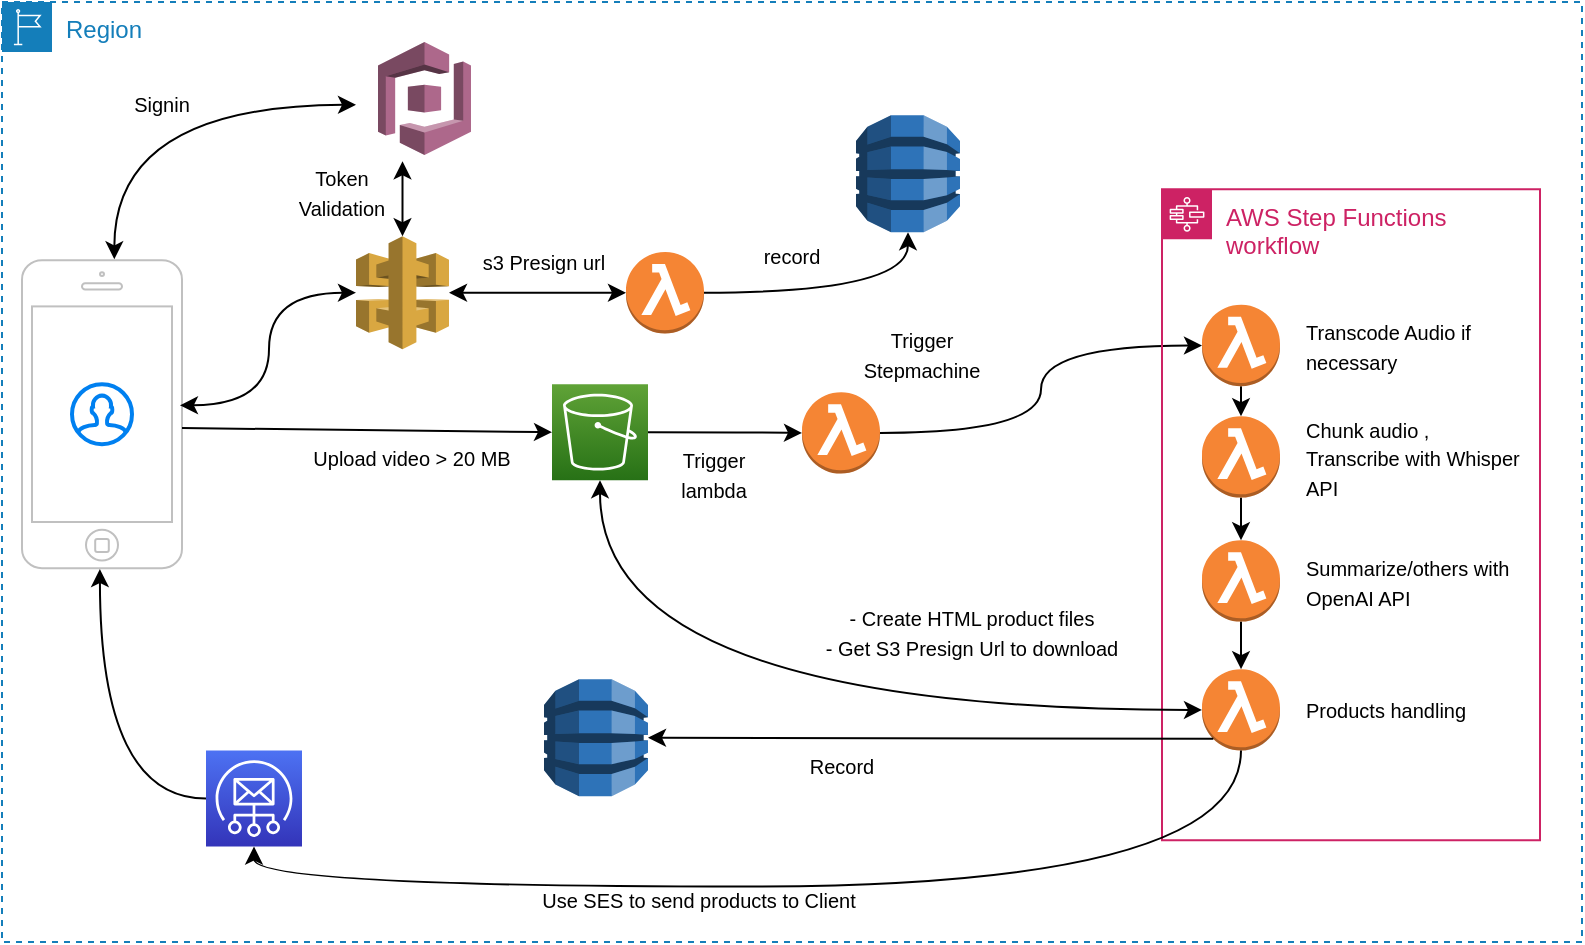 <mxfile version="21.6.8" type="device">
  <diagram name="Page-1" id="C9dpri4JRgC6EOPoBy6x">
    <mxGraphModel dx="1136" dy="625" grid="1" gridSize="10" guides="1" tooltips="1" connect="1" arrows="1" fold="1" page="1" pageScale="1" pageWidth="850" pageHeight="1100" math="0" shadow="0">
      <root>
        <mxCell id="0" />
        <mxCell id="1" parent="0" />
        <mxCell id="30FCmtbAkWL086FPSBVc-1" value="Region" style="points=[[0,0],[0.25,0],[0.5,0],[0.75,0],[1,0],[1,0.25],[1,0.5],[1,0.75],[1,1],[0.75,1],[0.5,1],[0.25,1],[0,1],[0,0.75],[0,0.5],[0,0.25]];outlineConnect=0;gradientColor=none;html=1;whiteSpace=wrap;fontSize=12;fontStyle=0;container=1;pointerEvents=0;collapsible=0;recursiveResize=0;shape=mxgraph.aws4.group;grIcon=mxgraph.aws4.group_region;strokeColor=#147EBA;fillColor=none;verticalAlign=top;align=left;spacingLeft=30;fontColor=#147EBA;dashed=1;" vertex="1" parent="1">
          <mxGeometry x="40" y="90" width="790" height="470" as="geometry" />
        </mxCell>
        <mxCell id="30FCmtbAkWL086FPSBVc-53" style="edgeStyle=orthogonalEdgeStyle;curved=1;rounded=0;orthogonalLoop=1;jettySize=auto;html=1;" edge="1" parent="30FCmtbAkWL086FPSBVc-1" source="30FCmtbAkWL086FPSBVc-2" target="30FCmtbAkWL086FPSBVc-52">
          <mxGeometry relative="1" as="geometry" />
        </mxCell>
        <mxCell id="30FCmtbAkWL086FPSBVc-2" value="" style="outlineConnect=0;dashed=0;verticalLabelPosition=bottom;verticalAlign=top;align=center;html=1;shape=mxgraph.aws3.lambda_function;fillColor=#F58534;gradientColor=none;" vertex="1" parent="30FCmtbAkWL086FPSBVc-1">
          <mxGeometry x="312" y="125.02" width="39" height="40.7" as="geometry" />
        </mxCell>
        <mxCell id="30FCmtbAkWL086FPSBVc-4" value="" style="html=1;verticalLabelPosition=bottom;labelBackgroundColor=#ffffff;verticalAlign=top;shadow=0;dashed=0;strokeWidth=1;shape=mxgraph.ios7.misc.iphone;strokeColor=#c0c0c0;" vertex="1" parent="30FCmtbAkWL086FPSBVc-1">
          <mxGeometry x="10" y="129.1" width="80" height="154" as="geometry" />
        </mxCell>
        <mxCell id="30FCmtbAkWL086FPSBVc-5" value="" style="html=1;verticalLabelPosition=bottom;align=center;labelBackgroundColor=#ffffff;verticalAlign=top;strokeWidth=2;strokeColor=#0080F0;shadow=0;dashed=0;shape=mxgraph.ios7.icons.user;" vertex="1" parent="30FCmtbAkWL086FPSBVc-1">
          <mxGeometry x="35" y="191.1" width="30" height="30" as="geometry" />
        </mxCell>
        <mxCell id="30FCmtbAkWL086FPSBVc-6" value="" style="outlineConnect=0;dashed=0;verticalLabelPosition=bottom;verticalAlign=top;align=center;html=1;shape=mxgraph.aws3.cognito;fillColor=#AD688B;gradientColor=none;" vertex="1" parent="30FCmtbAkWL086FPSBVc-1">
          <mxGeometry x="188" y="20.0" width="46.5" height="56.53" as="geometry" />
        </mxCell>
        <mxCell id="30FCmtbAkWL086FPSBVc-7" value="" style="outlineConnect=0;dashed=0;verticalLabelPosition=bottom;verticalAlign=top;align=center;html=1;shape=mxgraph.aws3.api_gateway;fillColor=#D9A741;gradientColor=none;" vertex="1" parent="30FCmtbAkWL086FPSBVc-1">
          <mxGeometry x="177" y="117.1" width="46.5" height="56.53" as="geometry" />
        </mxCell>
        <mxCell id="30FCmtbAkWL086FPSBVc-23" value="" style="endArrow=classic;startArrow=classic;html=1;rounded=0;exitX=0;exitY=0.5;exitDx=0;exitDy=0;exitPerimeter=0;entryX=0.577;entryY=-0.003;entryDx=0;entryDy=0;entryPerimeter=0;edgeStyle=orthogonalEdgeStyle;curved=1;" edge="1" parent="30FCmtbAkWL086FPSBVc-1" target="30FCmtbAkWL086FPSBVc-4">
          <mxGeometry width="50" height="50" relative="1" as="geometry">
            <mxPoint x="177" y="51.365" as="sourcePoint" />
            <mxPoint x="137.852" y="119.63" as="targetPoint" />
          </mxGeometry>
        </mxCell>
        <mxCell id="30FCmtbAkWL086FPSBVc-95" style="edgeStyle=orthogonalEdgeStyle;curved=1;rounded=0;orthogonalLoop=1;jettySize=auto;html=1;" edge="1" parent="30FCmtbAkWL086FPSBVc-1" source="30FCmtbAkWL086FPSBVc-33" target="30FCmtbAkWL086FPSBVc-45">
          <mxGeometry relative="1" as="geometry" />
        </mxCell>
        <mxCell id="30FCmtbAkWL086FPSBVc-33" value="" style="sketch=0;points=[[0,0,0],[0.25,0,0],[0.5,0,0],[0.75,0,0],[1,0,0],[0,1,0],[0.25,1,0],[0.5,1,0],[0.75,1,0],[1,1,0],[0,0.25,0],[0,0.5,0],[0,0.75,0],[1,0.25,0],[1,0.5,0],[1,0.75,0]];outlineConnect=0;fontColor=#232F3E;gradientColor=#60A337;gradientDirection=north;fillColor=#277116;strokeColor=#ffffff;dashed=0;verticalLabelPosition=bottom;verticalAlign=top;align=center;html=1;fontSize=12;fontStyle=0;aspect=fixed;shape=mxgraph.aws4.resourceIcon;resIcon=mxgraph.aws4.s3;" vertex="1" parent="30FCmtbAkWL086FPSBVc-1">
          <mxGeometry x="275" y="191.1" width="48" height="48" as="geometry" />
        </mxCell>
        <mxCell id="30FCmtbAkWL086FPSBVc-41" value="" style="endArrow=classic;startArrow=classic;html=1;rounded=0;curved=1;entryX=0;entryY=0.5;entryDx=0;entryDy=0;entryPerimeter=0;" edge="1" parent="30FCmtbAkWL086FPSBVc-1" source="30FCmtbAkWL086FPSBVc-7" target="30FCmtbAkWL086FPSBVc-2">
          <mxGeometry width="50" height="50" relative="1" as="geometry">
            <mxPoint x="267" y="213.1" as="sourcePoint" />
            <mxPoint x="317" y="163.1" as="targetPoint" />
          </mxGeometry>
        </mxCell>
        <mxCell id="30FCmtbAkWL086FPSBVc-42" value="" style="endArrow=classic;startArrow=classic;html=1;rounded=0;entryX=0.987;entryY=0.471;entryDx=0;entryDy=0;entryPerimeter=0;edgeStyle=orthogonalEdgeStyle;curved=1;" edge="1" parent="30FCmtbAkWL086FPSBVc-1" source="30FCmtbAkWL086FPSBVc-7" target="30FCmtbAkWL086FPSBVc-4">
          <mxGeometry width="50" height="50" relative="1" as="geometry">
            <mxPoint x="210" y="78.1" as="sourcePoint" />
            <mxPoint x="66" y="139.1" as="targetPoint" />
          </mxGeometry>
        </mxCell>
        <mxCell id="30FCmtbAkWL086FPSBVc-43" value="" style="endArrow=classic;html=1;rounded=0;curved=1;entryX=0;entryY=0.5;entryDx=0;entryDy=0;entryPerimeter=0;exitX=1;exitY=0.545;exitDx=0;exitDy=0;exitPerimeter=0;" edge="1" parent="30FCmtbAkWL086FPSBVc-1" source="30FCmtbAkWL086FPSBVc-4" target="30FCmtbAkWL086FPSBVc-33">
          <mxGeometry width="50" height="50" relative="1" as="geometry">
            <mxPoint x="300" y="213.1" as="sourcePoint" />
            <mxPoint x="350" y="163.1" as="targetPoint" />
          </mxGeometry>
        </mxCell>
        <mxCell id="30FCmtbAkWL086FPSBVc-44" value="" style="endArrow=classic;startArrow=classic;html=1;rounded=0;curved=1;entryX=0.5;entryY=0;entryDx=0;entryDy=0;entryPerimeter=0;" edge="1" parent="30FCmtbAkWL086FPSBVc-1" target="30FCmtbAkWL086FPSBVc-7">
          <mxGeometry width="50" height="50" relative="1" as="geometry">
            <mxPoint x="200.25" y="79.63" as="sourcePoint" />
            <mxPoint x="317" y="163.1" as="targetPoint" />
          </mxGeometry>
        </mxCell>
        <mxCell id="30FCmtbAkWL086FPSBVc-101" style="edgeStyle=orthogonalEdgeStyle;curved=1;rounded=0;orthogonalLoop=1;jettySize=auto;html=1;entryX=0;entryY=0.5;entryDx=0;entryDy=0;entryPerimeter=0;" edge="1" parent="30FCmtbAkWL086FPSBVc-1" source="30FCmtbAkWL086FPSBVc-45" target="30FCmtbAkWL086FPSBVc-98">
          <mxGeometry relative="1" as="geometry" />
        </mxCell>
        <mxCell id="30FCmtbAkWL086FPSBVc-45" value="" style="outlineConnect=0;dashed=0;verticalLabelPosition=bottom;verticalAlign=top;align=center;html=1;shape=mxgraph.aws3.lambda_function;fillColor=#F58534;gradientColor=none;" vertex="1" parent="30FCmtbAkWL086FPSBVc-1">
          <mxGeometry x="400" y="195.1" width="39" height="40.7" as="geometry" />
        </mxCell>
        <mxCell id="30FCmtbAkWL086FPSBVc-47" value="AWS Step Functions workflow" style="points=[[0,0],[0.25,0],[0.5,0],[0.75,0],[1,0],[1,0.25],[1,0.5],[1,0.75],[1,1],[0.75,1],[0.5,1],[0.25,1],[0,1],[0,0.75],[0,0.5],[0,0.25]];outlineConnect=0;gradientColor=none;html=1;whiteSpace=wrap;fontSize=12;fontStyle=0;container=1;pointerEvents=0;collapsible=0;recursiveResize=0;shape=mxgraph.aws4.group;grIcon=mxgraph.aws4.group_aws_step_functions_workflow;strokeColor=#CD2264;fillColor=none;verticalAlign=top;align=left;spacingLeft=30;fontColor=#CD2264;dashed=0;" vertex="1" parent="30FCmtbAkWL086FPSBVc-1">
          <mxGeometry x="580" y="93.63" width="189" height="325.47" as="geometry" />
        </mxCell>
        <mxCell id="30FCmtbAkWL086FPSBVc-122" style="edgeStyle=none;rounded=0;orthogonalLoop=1;jettySize=auto;html=1;" edge="1" parent="30FCmtbAkWL086FPSBVc-47" source="30FCmtbAkWL086FPSBVc-98" target="30FCmtbAkWL086FPSBVc-99">
          <mxGeometry relative="1" as="geometry" />
        </mxCell>
        <mxCell id="30FCmtbAkWL086FPSBVc-98" value="" style="outlineConnect=0;dashed=0;verticalLabelPosition=bottom;verticalAlign=top;align=center;html=1;shape=mxgraph.aws3.lambda_function;fillColor=#F58534;gradientColor=none;" vertex="1" parent="30FCmtbAkWL086FPSBVc-47">
          <mxGeometry x="20" y="57.77" width="39" height="40.7" as="geometry" />
        </mxCell>
        <mxCell id="30FCmtbAkWL086FPSBVc-123" style="edgeStyle=none;rounded=0;orthogonalLoop=1;jettySize=auto;html=1;" edge="1" parent="30FCmtbAkWL086FPSBVc-47" source="30FCmtbAkWL086FPSBVc-99" target="30FCmtbAkWL086FPSBVc-100">
          <mxGeometry relative="1" as="geometry" />
        </mxCell>
        <mxCell id="30FCmtbAkWL086FPSBVc-99" value="" style="outlineConnect=0;dashed=0;verticalLabelPosition=bottom;verticalAlign=top;align=center;html=1;shape=mxgraph.aws3.lambda_function;fillColor=#F58534;gradientColor=none;" vertex="1" parent="30FCmtbAkWL086FPSBVc-47">
          <mxGeometry x="20" y="113.47" width="39" height="40.7" as="geometry" />
        </mxCell>
        <mxCell id="30FCmtbAkWL086FPSBVc-124" style="edgeStyle=none;rounded=0;orthogonalLoop=1;jettySize=auto;html=1;" edge="1" parent="30FCmtbAkWL086FPSBVc-47" source="30FCmtbAkWL086FPSBVc-100" target="30FCmtbAkWL086FPSBVc-105">
          <mxGeometry relative="1" as="geometry" />
        </mxCell>
        <mxCell id="30FCmtbAkWL086FPSBVc-100" value="" style="outlineConnect=0;dashed=0;verticalLabelPosition=bottom;verticalAlign=top;align=center;html=1;shape=mxgraph.aws3.lambda_function;fillColor=#F58534;gradientColor=none;" vertex="1" parent="30FCmtbAkWL086FPSBVc-47">
          <mxGeometry x="20" y="175.47" width="39" height="40.7" as="geometry" />
        </mxCell>
        <mxCell id="30FCmtbAkWL086FPSBVc-102" value="&lt;span style=&quot;font-size: 10px;&quot;&gt;Transcode Audio if necessary&lt;/span&gt;" style="text;html=1;strokeColor=none;fillColor=none;align=left;verticalAlign=middle;whiteSpace=wrap;rounded=0;" vertex="1" parent="30FCmtbAkWL086FPSBVc-47">
          <mxGeometry x="70" y="63.12" width="110" height="30" as="geometry" />
        </mxCell>
        <mxCell id="30FCmtbAkWL086FPSBVc-103" value="&lt;span style=&quot;font-size: 10px;&quot;&gt;Chunk audio , Transcribe with Whisper API&lt;/span&gt;" style="text;html=1;strokeColor=none;fillColor=none;align=left;verticalAlign=middle;whiteSpace=wrap;rounded=0;" vertex="1" parent="30FCmtbAkWL086FPSBVc-47">
          <mxGeometry x="70" y="113.47" width="110" height="41.18" as="geometry" />
        </mxCell>
        <mxCell id="30FCmtbAkWL086FPSBVc-104" value="&lt;span style=&quot;font-size: 10px;&quot;&gt;Summarize/others with OpenAI API&lt;br&gt;&lt;/span&gt;" style="text;html=1;strokeColor=none;fillColor=none;align=left;verticalAlign=middle;whiteSpace=wrap;rounded=0;" vertex="1" parent="30FCmtbAkWL086FPSBVc-47">
          <mxGeometry x="70" y="175.47" width="110" height="41.18" as="geometry" />
        </mxCell>
        <mxCell id="30FCmtbAkWL086FPSBVc-105" value="" style="outlineConnect=0;dashed=0;verticalLabelPosition=bottom;verticalAlign=top;align=center;html=1;shape=mxgraph.aws3.lambda_function;fillColor=#F58534;gradientColor=none;" vertex="1" parent="30FCmtbAkWL086FPSBVc-47">
          <mxGeometry x="20" y="239.95" width="39" height="40.7" as="geometry" />
        </mxCell>
        <mxCell id="30FCmtbAkWL086FPSBVc-121" value="&lt;span style=&quot;font-size: 10px;&quot;&gt;Products handling&lt;br&gt;&lt;/span&gt;" style="text;html=1;strokeColor=none;fillColor=none;align=left;verticalAlign=middle;whiteSpace=wrap;rounded=0;" vertex="1" parent="30FCmtbAkWL086FPSBVc-47">
          <mxGeometry x="70" y="239.47" width="110" height="41.18" as="geometry" />
        </mxCell>
        <mxCell id="30FCmtbAkWL086FPSBVc-48" value="&lt;font style=&quot;font-size: 10px;&quot;&gt;Signin&lt;/font&gt;" style="text;html=1;strokeColor=none;fillColor=none;align=center;verticalAlign=middle;whiteSpace=wrap;rounded=0;" vertex="1" parent="30FCmtbAkWL086FPSBVc-1">
          <mxGeometry x="50" y="36.37" width="60" height="30" as="geometry" />
        </mxCell>
        <mxCell id="30FCmtbAkWL086FPSBVc-49" value="&lt;font style=&quot;font-size: 10px;&quot;&gt;Token Validation&lt;/font&gt;" style="text;html=1;strokeColor=none;fillColor=none;align=center;verticalAlign=middle;whiteSpace=wrap;rounded=0;" vertex="1" parent="30FCmtbAkWL086FPSBVc-1">
          <mxGeometry x="140" y="80.37" width="60" height="30" as="geometry" />
        </mxCell>
        <mxCell id="30FCmtbAkWL086FPSBVc-50" value="&lt;font style=&quot;font-size: 10px;&quot;&gt;s3 Presign url&lt;/font&gt;" style="text;html=1;strokeColor=none;fillColor=none;align=center;verticalAlign=middle;whiteSpace=wrap;rounded=0;" vertex="1" parent="30FCmtbAkWL086FPSBVc-1">
          <mxGeometry x="236" y="115.1" width="70" height="30" as="geometry" />
        </mxCell>
        <mxCell id="30FCmtbAkWL086FPSBVc-52" value="" style="outlineConnect=0;dashed=0;verticalLabelPosition=bottom;verticalAlign=top;align=center;html=1;shape=mxgraph.aws3.dynamo_db;fillColor=#2E73B8;gradientColor=none;" vertex="1" parent="30FCmtbAkWL086FPSBVc-1">
          <mxGeometry x="427" y="56.6" width="52" height="58.5" as="geometry" />
        </mxCell>
        <mxCell id="30FCmtbAkWL086FPSBVc-73" value="&lt;font style=&quot;font-size: 10px;&quot;&gt;record&lt;/font&gt;" style="text;html=1;strokeColor=none;fillColor=none;align=center;verticalAlign=middle;whiteSpace=wrap;rounded=0;" vertex="1" parent="30FCmtbAkWL086FPSBVc-1">
          <mxGeometry x="360" y="117.1" width="70" height="20.53" as="geometry" />
        </mxCell>
        <mxCell id="30FCmtbAkWL086FPSBVc-94" value="&lt;font style=&quot;font-size: 10px;&quot;&gt;Upload video &amp;gt; 20 MB&lt;/font&gt;" style="text;html=1;strokeColor=none;fillColor=none;align=center;verticalAlign=middle;whiteSpace=wrap;rounded=0;" vertex="1" parent="30FCmtbAkWL086FPSBVc-1">
          <mxGeometry x="150" y="213.1" width="110" height="30" as="geometry" />
        </mxCell>
        <mxCell id="30FCmtbAkWL086FPSBVc-96" value="&lt;font style=&quot;font-size: 10px;&quot;&gt;Trigger lambda&lt;/font&gt;" style="text;html=1;strokeColor=none;fillColor=none;align=center;verticalAlign=middle;whiteSpace=wrap;rounded=0;" vertex="1" parent="30FCmtbAkWL086FPSBVc-1">
          <mxGeometry x="323" y="221.1" width="66" height="30" as="geometry" />
        </mxCell>
        <mxCell id="30FCmtbAkWL086FPSBVc-97" value="&lt;font style=&quot;font-size: 10px;&quot;&gt;Trigger Stepmachine&lt;/font&gt;" style="text;html=1;strokeColor=none;fillColor=none;align=center;verticalAlign=middle;whiteSpace=wrap;rounded=0;rotation=0;" vertex="1" parent="30FCmtbAkWL086FPSBVc-1">
          <mxGeometry x="430" y="161.1" width="60" height="30" as="geometry" />
        </mxCell>
        <mxCell id="30FCmtbAkWL086FPSBVc-107" value="" style="outlineConnect=0;dashed=0;verticalLabelPosition=bottom;verticalAlign=top;align=center;html=1;shape=mxgraph.aws3.dynamo_db;fillColor=#2E73B8;gradientColor=none;" vertex="1" parent="30FCmtbAkWL086FPSBVc-1">
          <mxGeometry x="271" y="338.58" width="52" height="58.5" as="geometry" />
        </mxCell>
        <mxCell id="30FCmtbAkWL086FPSBVc-108" style="edgeStyle=orthogonalEdgeStyle;curved=1;rounded=0;orthogonalLoop=1;jettySize=auto;html=1;strokeColor=default;startArrow=classic;startFill=1;" edge="1" parent="30FCmtbAkWL086FPSBVc-1" source="30FCmtbAkWL086FPSBVc-105" target="30FCmtbAkWL086FPSBVc-33">
          <mxGeometry relative="1" as="geometry" />
        </mxCell>
        <mxCell id="30FCmtbAkWL086FPSBVc-111" value="&lt;font style=&quot;font-size: 10px;&quot;&gt;- Create HTML product files&lt;br&gt;- Get S3 Presign Url to download&lt;br&gt;&lt;/font&gt;" style="text;html=1;strokeColor=none;fillColor=none;align=center;verticalAlign=middle;whiteSpace=wrap;rounded=0;" vertex="1" parent="30FCmtbAkWL086FPSBVc-1">
          <mxGeometry x="410" y="300" width="150" height="30" as="geometry" />
        </mxCell>
        <mxCell id="30FCmtbAkWL086FPSBVc-114" style="edgeStyle=orthogonalEdgeStyle;curved=1;rounded=0;orthogonalLoop=1;jettySize=auto;html=1;entryX=1;entryY=0.5;entryDx=0;entryDy=0;entryPerimeter=0;exitX=0.145;exitY=0.855;exitDx=0;exitDy=0;exitPerimeter=0;" edge="1" parent="30FCmtbAkWL086FPSBVc-1" source="30FCmtbAkWL086FPSBVc-105" target="30FCmtbAkWL086FPSBVc-107">
          <mxGeometry relative="1" as="geometry" />
        </mxCell>
        <mxCell id="30FCmtbAkWL086FPSBVc-115" value="&lt;span style=&quot;font-size: 10px;&quot;&gt;Record&lt;/span&gt;" style="text;html=1;strokeColor=none;fillColor=none;align=center;verticalAlign=middle;whiteSpace=wrap;rounded=0;" vertex="1" parent="30FCmtbAkWL086FPSBVc-1">
          <mxGeometry x="384.5" y="371.3" width="70" height="20.53" as="geometry" />
        </mxCell>
        <mxCell id="30FCmtbAkWL086FPSBVc-120" style="edgeStyle=orthogonalEdgeStyle;rounded=0;orthogonalLoop=1;jettySize=auto;html=1;exitX=0;exitY=0.5;exitDx=0;exitDy=0;exitPerimeter=0;entryX=0.487;entryY=1.003;entryDx=0;entryDy=0;entryPerimeter=0;curved=1;" edge="1" parent="30FCmtbAkWL086FPSBVc-1" source="30FCmtbAkWL086FPSBVc-116" target="30FCmtbAkWL086FPSBVc-4">
          <mxGeometry relative="1" as="geometry" />
        </mxCell>
        <mxCell id="30FCmtbAkWL086FPSBVc-116" value="" style="sketch=0;points=[[0,0,0],[0.25,0,0],[0.5,0,0],[0.75,0,0],[1,0,0],[0,1,0],[0.25,1,0],[0.5,1,0],[0.75,1,0],[1,1,0],[0,0.25,0],[0,0.5,0],[0,0.75,0],[1,0.25,0],[1,0.5,0],[1,0.75,0]];outlineConnect=0;fontColor=#232F3E;gradientColor=#4D72F3;gradientDirection=north;fillColor=#3334B9;strokeColor=#ffffff;dashed=0;verticalLabelPosition=bottom;verticalAlign=top;align=center;html=1;fontSize=12;fontStyle=0;aspect=fixed;shape=mxgraph.aws4.resourceIcon;resIcon=mxgraph.aws4.simple_email_service;" vertex="1" parent="30FCmtbAkWL086FPSBVc-1">
          <mxGeometry x="102" y="374.28" width="48" height="48" as="geometry" />
        </mxCell>
        <mxCell id="30FCmtbAkWL086FPSBVc-118" style="edgeStyle=orthogonalEdgeStyle;curved=1;rounded=0;orthogonalLoop=1;jettySize=auto;html=1;entryX=0.5;entryY=1;entryDx=0;entryDy=0;entryPerimeter=0;exitX=0.5;exitY=1;exitDx=0;exitDy=0;exitPerimeter=0;" edge="1" parent="30FCmtbAkWL086FPSBVc-1" source="30FCmtbAkWL086FPSBVc-105" target="30FCmtbAkWL086FPSBVc-116">
          <mxGeometry relative="1" as="geometry" />
        </mxCell>
        <mxCell id="30FCmtbAkWL086FPSBVc-119" value="&lt;font style=&quot;font-size: 10px;&quot;&gt;Use SES to send products to Client&lt;/font&gt;" style="text;html=1;strokeColor=none;fillColor=none;align=center;verticalAlign=middle;whiteSpace=wrap;rounded=0;" vertex="1" parent="30FCmtbAkWL086FPSBVc-1">
          <mxGeometry x="258" y="439" width="181" height="20.53" as="geometry" />
        </mxCell>
      </root>
    </mxGraphModel>
  </diagram>
</mxfile>
